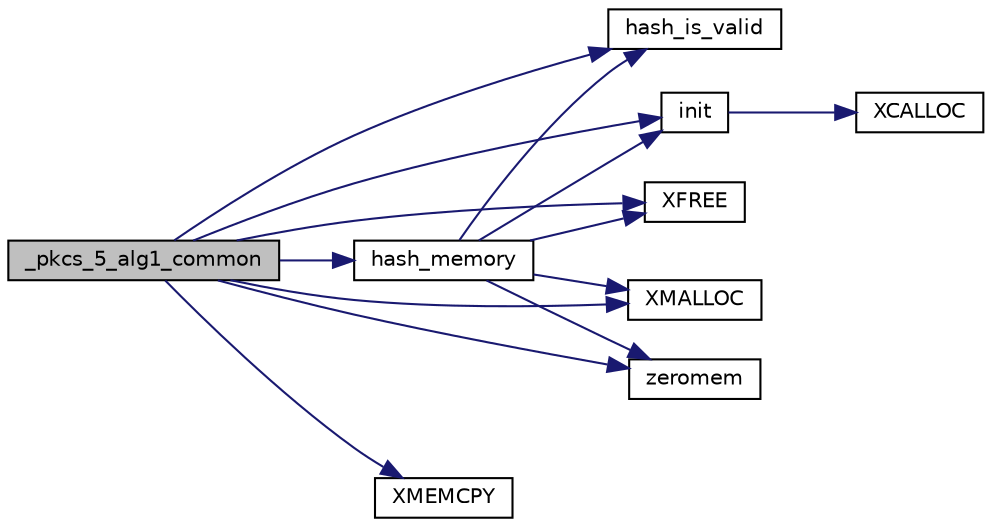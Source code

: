 digraph "_pkcs_5_alg1_common"
{
 // LATEX_PDF_SIZE
  edge [fontname="Helvetica",fontsize="10",labelfontname="Helvetica",labelfontsize="10"];
  node [fontname="Helvetica",fontsize="10",shape=record];
  rankdir="LR";
  Node0 [label="_pkcs_5_alg1_common",height=0.2,width=0.4,color="black", fillcolor="grey75", style="filled", fontcolor="black",tooltip="Execute PKCS #5 v1 in strict or OpenSSL EVP_BytesToKey()-compat mode."];
  Node0 -> Node1 [color="midnightblue",fontsize="10",style="solid",fontname="Helvetica"];
  Node1 [label="hash_is_valid",height=0.2,width=0.4,color="black", fillcolor="white", style="filled",URL="$tomcrypt__hash_8h.html#a79647f22bf48bfa7de03fe5fc958c846",tooltip=" "];
  Node0 -> Node2 [color="midnightblue",fontsize="10",style="solid",fontname="Helvetica"];
  Node2 [label="hash_memory",height=0.2,width=0.4,color="black", fillcolor="white", style="filled",URL="$hash__memory_8c.html#a8672bf28488595ef1519a6754498869c",tooltip="Hash a block of memory and store the digest."];
  Node2 -> Node1 [color="midnightblue",fontsize="10",style="solid",fontname="Helvetica"];
  Node2 -> Node3 [color="midnightblue",fontsize="10",style="solid",fontname="Helvetica"];
  Node3 [label="init",height=0.2,width=0.4,color="black", fillcolor="white", style="filled",URL="$gmp__desc_8c.html#a4f8948d7c94899bf8ddee4721114d593",tooltip=" "];
  Node3 -> Node4 [color="midnightblue",fontsize="10",style="solid",fontname="Helvetica"];
  Node4 [label="XCALLOC",height=0.2,width=0.4,color="black", fillcolor="white", style="filled",URL="$tomcrypt__cfg_8h.html#a151dda14cd7acae31eaf1102b0cc0685",tooltip=" "];
  Node2 -> Node5 [color="midnightblue",fontsize="10",style="solid",fontname="Helvetica"];
  Node5 [label="XFREE",height=0.2,width=0.4,color="black", fillcolor="white", style="filled",URL="$tomcrypt__cfg_8h.html#a260d66fc0690e0502cf3bfe7b5244b75",tooltip=" "];
  Node2 -> Node6 [color="midnightblue",fontsize="10",style="solid",fontname="Helvetica"];
  Node6 [label="XMALLOC",height=0.2,width=0.4,color="black", fillcolor="white", style="filled",URL="$tomcrypt__cfg_8h.html#af363355f38fbaacdefacf270436ae1c9",tooltip=" "];
  Node2 -> Node7 [color="midnightblue",fontsize="10",style="solid",fontname="Helvetica"];
  Node7 [label="zeromem",height=0.2,width=0.4,color="black", fillcolor="white", style="filled",URL="$tomcrypt__misc_8h.html#a63b6e188713790263bfd3612fe8b398f",tooltip="Zero a block of memory."];
  Node0 -> Node3 [color="midnightblue",fontsize="10",style="solid",fontname="Helvetica"];
  Node0 -> Node5 [color="midnightblue",fontsize="10",style="solid",fontname="Helvetica"];
  Node0 -> Node6 [color="midnightblue",fontsize="10",style="solid",fontname="Helvetica"];
  Node0 -> Node8 [color="midnightblue",fontsize="10",style="solid",fontname="Helvetica"];
  Node8 [label="XMEMCPY",height=0.2,width=0.4,color="black", fillcolor="white", style="filled",URL="$tomcrypt__cfg_8h.html#a7691dd48d60d5fc6daf2fa7ec4c55e12",tooltip=" "];
  Node0 -> Node7 [color="midnightblue",fontsize="10",style="solid",fontname="Helvetica"];
}
